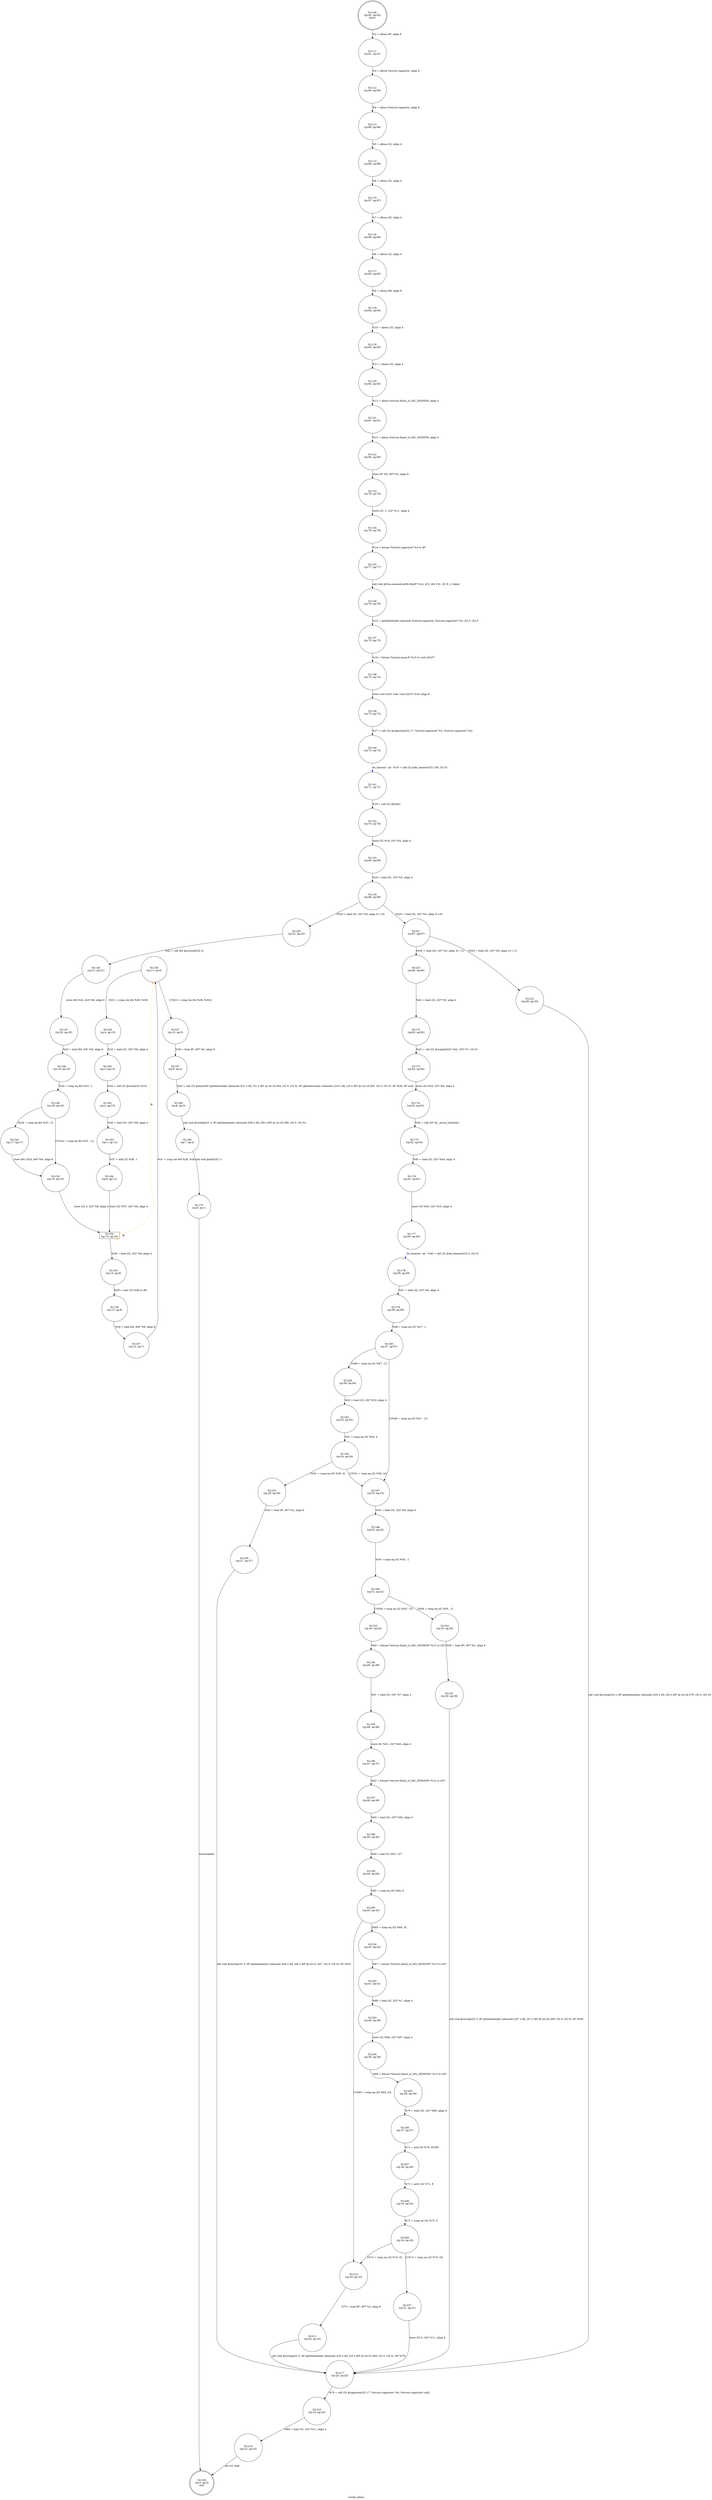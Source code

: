 digraph create_mbox {
label="create_mbox"
1108 [label="N1108\n(rp:5, ep:0)\nexit", shape="doublecircle"]
1109 [label="N1109\n(rp:92, ep:92)\nentry", shape="doublecircle"]
1109 -> 1111 [label="%2 = alloca i8*, align 8"]
1111 [label="N1111\n(rp:91, ep:91)", shape="circle"]
1111 -> 1112 [label="%3 = alloca %struct.sigaction, align 8"]
1112 [label="N1112\n(rp:90, ep:90)", shape="circle"]
1112 -> 1113 [label="%4 = alloca %struct.sigaction, align 8"]
1113 [label="N1113\n(rp:89, ep:89)", shape="circle"]
1113 -> 1114 [label="%5 = alloca i32, align 4"]
1114 [label="N1114\n(rp:88, ep:88)", shape="circle"]
1114 -> 1115 [label="%6 = alloca i32, align 4"]
1115 [label="N1115\n(rp:87, ep:87)", shape="circle"]
1115 -> 1116 [label="%7 = alloca i32, align 4"]
1116 [label="N1116\n(rp:86, ep:86)", shape="circle"]
1116 -> 1117 [label="%8 = alloca i32, align 4"]
1117 [label="N1117\n(rp:85, ep:85)", shape="circle"]
1117 -> 1118 [label="%9 = alloca i64, align 8"]
1118 [label="N1118\n(rp:84, ep:84)", shape="circle"]
1118 -> 1119 [label="%10 = alloca i32, align 4"]
1119 [label="N1119\n(rp:83, ep:83)", shape="circle"]
1119 -> 1120 [label="%11 = alloca i32, align 4"]
1120 [label="N1120\n(rp:82, ep:82)", shape="circle"]
1120 -> 1121 [label="%12 = alloca %struct.lhash_st_SSL_SESSION, align 4"]
1121 [label="N1121\n(rp:81, ep:81)", shape="circle"]
1121 -> 1122 [label="%13 = alloca %struct.lhash_st_SSL_SESSION, align 4"]
1122 [label="N1122\n(rp:80, ep:80)", shape="circle"]
1122 -> 1133 [label="store i8* %0, i8** %2, align 8"]
1133 [label="N1133\n(rp:79, ep:79)", shape="circle"]
1133 -> 1134 [label="store i32 -1, i32* %11, align 4"]
1134 [label="N1134\n(rp:78, ep:78)", shape="circle"]
1134 -> 1135 [label="%14 = bitcast %struct.sigaction* %3 to i8*"]
1135 [label="N1135\n(rp:77, ep:77)", shape="circle"]
1135 -> 1136 [label="call void @llvm.memset.p0i8.i64(i8* %14, i8 0, i64 152, i32 8, i1 false)"]
1136 [label="N1136\n(rp:76, ep:76)", shape="circle"]
1136 -> 1137 [label="%15 = getelementptr inbounds %struct.sigaction, %struct.sigaction* %3, i32 0, i32 0"]
1137 [label="N1137\n(rp:75, ep:75)", shape="circle"]
1137 -> 1138 [label="%16 = bitcast %union.anon.8* %15 to void (i32)**"]
1138 [label="N1138\n(rp:74, ep:74)", shape="circle"]
1138 -> 1139 [label="store void (i32)* null, void (i32)** %16, align 8"]
1139 [label="N1139\n(rp:73, ep:73)", shape="circle"]
1139 -> 1140 [label="%17 = call i32 @sigaction(i32 17, %struct.sigaction* %3, %struct.sigaction* %4)"]
1140 [label="N1140\n(rp:72, ep:72)", shape="circle"]
1140 -> 1141 [label="do_timeout --@-- %18 = call i32 @do_timeout(i32 100, i32 0)", style="dashed", color="blue"]
1141 [label="N1141\n(rp:71, ep:71)", shape="circle"]
1141 -> 1142 [label="%19 = call i32 @fork()"]
1142 [label="N1142\n(rp:70, ep:70)", shape="circle"]
1142 -> 1143 [label="store i32 %19, i32* %5, align 4"]
1143 [label="N1143\n(rp:69, ep:69)", shape="circle"]
1143 -> 1144 [label="%20 = load i32, i32* %5, align 4"]
1144 [label="N1144\n(rp:68, ep:68)", shape="circle"]
1144 -> 1220 [label="[%20 = load i32, i32* %5, align 4==0]"]
1144 -> 1221 [label="[%20 = load i32, i32* %5, align 4!=0]"]
1146 [label="N1146\n(rp:21, ep:21)", shape="circle"]
1146 -> 1147 [label="store i64 %22, i64* %9, align 8"]
1147 [label="N1147\n(rp:20, ep:20)", shape="circle"]
1147 -> 1148 [label="%23 = load i64, i64* %9, align 8"]
1148 [label="N1148\n(rp:19, ep:19)", shape="circle"]
1148 -> 1149 [label="%24 = icmp eq i64 %23, -1"]
1149 [label="N1149\n(rp:18, ep:18)", shape="circle"]
1149 -> 1224 [label="[%24 = icmp eq i64 %23, -1]"]
1149 -> 1152 [label="[!(%24 = icmp eq i64 %23, -1)]"]
1152 [label="N1152\n(rp:16, ep:16)", shape="circle"]
1152 -> 1154 [label="store i32 3, i32* %8, align 4"]
1154 [label="N1154\n(rp:15, ep:10)", shape="box"]
1154 -> 1155 [label="%28 = load i32, i32* %8, align 4"]
1154 -> 1154 [label="@", style="dashed", color="orange"]
1154 -> 1158 [label="@", style="dashed", color="orange"]
1155 [label="N1155\n(rp:14, ep:9)", shape="circle"]
1155 -> 1156 [label="%29 = sext i32 %28 to i64"]
1156 [label="N1156\n(rp:13, ep:8)", shape="circle"]
1156 -> 1157 [label="%30 = load i64, i64* %9, align 8"]
1157 [label="N1157\n(rp:12, ep:7)", shape="circle"]
1157 -> 1158 [label="%31 = icmp sle i64 %29, %30"]
1158 [label="N1158\n(rp:11, ep:6)", shape="circle"]
1158 -> 1226 [label="[%31 = icmp sle i64 %29, %30]"]
1158 -> 1227 [label="[!(%31 = icmp sle i64 %29, %30)]"]
1160 [label="N1160\n(rp:3, ep:14)", shape="circle"]
1160 -> 1162 [label="%34 = call i32 @close(i32 %33)"]
1162 [label="N1162\n(rp:2, ep:13)", shape="circle"]
1162 -> 1163 [label="%36 = load i32, i32* %8, align 4"]
1163 [label="N1163\n(rp:1, ep:12)", shape="circle"]
1163 -> 1164 [label="%37 = add i32 %36, 1"]
1164 [label="N1164\n(rp:0, ep:11)", shape="circle"]
1164 -> 1154 [label="store i32 %37, i32* %8, align 4"]
1167 [label="N1167\n(rp:9, ep:4)", shape="circle"]
1167 -> 1168 [label="%40 = call i32 @execl(i8* getelementptr inbounds ([31 x i8], [31 x i8]* @.str.18.264, i32 0, i32 0), i8* getelementptr inbounds ([16 x i8], [16 x i8]* @.str.19.265, i32 0, i32 0), i8* %39, i8* null)"]
1168 [label="N1168\n(rp:8, ep:3)", shape="circle"]
1168 -> 1169 [label="call void @syslog(i32 3, i8* getelementptr inbounds ([50 x i8], [50 x i8]* @.str.20.266, i32 0, i32 0))"]
1169 [label="N1169\n(rp:7, ep:2)", shape="circle"]
1169 -> 1170 [label="call void @exit(i32 1)"]
1170 [label="N1170\n(rp:6, ep:1)", shape="circle"]
1170 -> 1108 [label="unreachable"]
1172 [label="N1172\n(rp:65, ep:65)", shape="circle"]
1172 -> 1173 [label="%43 = call i32 @waitpid(i32 %42, i32* %7, i32 0)"]
1173 [label="N1173\n(rp:64, ep:64)", shape="circle"]
1173 -> 1174 [label="store i32 %43, i32* %6, align 4"]
1174 [label="N1174\n(rp:63, ep:63)", shape="circle"]
1174 -> 1175 [label="%44 = call i32* @__errno_location()"]
1175 [label="N1175\n(rp:62, ep:62)", shape="circle"]
1175 -> 1176 [label="%45 = load i32, i32* %44, align 4"]
1176 [label="N1176\n(rp:61, ep:61)", shape="circle"]
1176 -> 1177 [label="store i32 %45, i32* %10, align 4"]
1177 [label="N1177\n(rp:60, ep:60)", shape="circle"]
1177 -> 1178 [label="do_timeout --@-- %46 = call i32 @do_timeout(i32 0, i32 0)", style="dashed", color="blue"]
1178 [label="N1178\n(rp:59, ep:59)", shape="circle"]
1178 -> 1179 [label="%47 = load i32, i32* %6, align 4"]
1179 [label="N1179\n(rp:58, ep:58)", shape="circle"]
1179 -> 1180 [label="%48 = icmp eq i32 %47, -1"]
1180 [label="N1180\n(rp:57, ep:57)", shape="circle"]
1180 -> 1228 [label="[%48 = icmp eq i32 %47, -1]"]
1180 -> 1187 [label="[!(%48 = icmp eq i32 %47, -1)]"]
1182 [label="N1182\n(rp:55, ep:55)", shape="circle"]
1182 -> 1183 [label="%51 = icmp eq i32 %50, 4"]
1183 [label="N1183\n(rp:54, ep:54)", shape="circle"]
1183 -> 1230 [label="[%51 = icmp eq i32 %50, 4]"]
1183 -> 1187 [label="[!(%51 = icmp eq i32 %50, 4)]"]
1185 [label="N1185\n(rp:27, ep:27)", shape="circle"]
1185 -> 1217 [label="call void @syslog(i32 3, i8* getelementptr inbounds ([40 x i8], [40 x i8]* @.str.21.267, i32 0, i32 0), i8* %53)"]
1187 [label="N1187\n(rp:53, ep:53)", shape="circle"]
1187 -> 1188 [label="%55 = load i32, i32* %6, align 4"]
1188 [label="N1188\n(rp:52, ep:52)", shape="circle"]
1188 -> 1189 [label="%56 = icmp eq i32 %55, -1"]
1189 [label="N1189\n(rp:51, ep:51)", shape="circle"]
1189 -> 1232 [label="[%56 = icmp eq i32 %55, -1]"]
1189 -> 1233 [label="[!(%56 = icmp eq i32 %55, -1)]"]
1191 [label="N1191\n(rp:29, ep:29)", shape="circle"]
1191 -> 1217 [label="call void @syslog(i32 3, i8* getelementptr inbounds ([47 x i8], [47 x i8]* @.str.22.268, i32 0, i32 0), i8* %58)"]
1194 [label="N1194\n(rp:49, ep:49)", shape="circle"]
1194 -> 1195 [label="%61 = load i32, i32* %7, align 4"]
1195 [label="N1195\n(rp:48, ep:48)", shape="circle"]
1195 -> 1196 [label="store i32 %61, i32* %60, align 4"]
1196 [label="N1196\n(rp:47, ep:47)", shape="circle"]
1196 -> 1197 [label="%62 = bitcast %struct.lhash_st_SSL_SESSION* %12 to i32*"]
1197 [label="N1197\n(rp:46, ep:46)", shape="circle"]
1197 -> 1198 [label="%63 = load i32, i32* %62, align 4"]
1198 [label="N1198\n(rp:45, ep:45)", shape="circle"]
1198 -> 1199 [label="%64 = and i32 %63, 127"]
1199 [label="N1199\n(rp:44, ep:44)", shape="circle"]
1199 -> 1200 [label="%65 = icmp eq i32 %64, 0"]
1200 [label="N1200\n(rp:43, ep:43)", shape="circle"]
1200 -> 1234 [label="[%65 = icmp eq i32 %64, 0]"]
1200 -> 1210 [label="[!(%65 = icmp eq i32 %64, 0)]"]
1202 [label="N1202\n(rp:41, ep:41)", shape="circle"]
1202 -> 1203 [label="%68 = load i32, i32* %7, align 4"]
1203 [label="N1203\n(rp:40, ep:40)", shape="circle"]
1203 -> 1204 [label="store i32 %68, i32* %67, align 4"]
1204 [label="N1204\n(rp:39, ep:39)", shape="circle"]
1204 -> 1205 [label="%69 = bitcast %struct.lhash_st_SSL_SESSION* %13 to i32*"]
1205 [label="N1205\n(rp:38, ep:38)", shape="circle"]
1205 -> 1206 [label="%70 = load i32, i32* %69, align 4"]
1206 [label="N1206\n(rp:37, ep:37)", shape="circle"]
1206 -> 1207 [label="%71 = and i32 %70, 65280"]
1207 [label="N1207\n(rp:36, ep:36)", shape="circle"]
1207 -> 1208 [label="%72 = ashr i32 %71, 8"]
1208 [label="N1208\n(rp:35, ep:35)", shape="circle"]
1208 -> 1209 [label="%73 = icmp ne i32 %72, 0"]
1209 [label="N1209\n(rp:34, ep:34)", shape="circle"]
1209 -> 1237 [label="[!(%73 = icmp ne i32 %72, 0)]"]
1209 -> 1210 [label="[%73 = icmp ne i32 %72, 0]"]
1210 [label="N1210\n(rp:33, ep:33)", shape="circle"]
1210 -> 1211 [label="%75 = load i8*, i8** %2, align 8"]
1211 [label="N1211\n(rp:32, ep:32)", shape="circle"]
1211 -> 1217 [label="call void @syslog(i32 3, i8* getelementptr inbounds ([25 x i8], [25 x i8]* @.str.23.269, i32 0, i32 0), i8* %75)"]
1217 [label="N1217\n(rp:25, ep:25)", shape="circle"]
1217 -> 1218 [label="%79 = call i32 @sigaction(i32 17, %struct.sigaction* %4, %struct.sigaction* null)"]
1218 [label="N1218\n(rp:24, ep:24)", shape="circle"]
1218 -> 1219 [label="%80 = load i32, i32* %11, align 4"]
1219 [label="N1219\n(rp:23, ep:23)", shape="circle"]
1219 -> 1108 [label="ret i32 %80"]
1220 [label="N1220\n(rp:22, ep:22)", shape="circle"]
1220 -> 1146 [label="%22 = call i64 @sysconf(i32 4)"]
1221 [label="N1221\n(rp:67, ep:67)", shape="circle"]
1221 -> 1222 [label="[%20 = load i32, i32* %5, align 4==-1]"]
1221 -> 1223 [label="[%20 = load i32, i32* %5, align 4!=-1]"]
1222 [label="N1222\n(rp:26, ep:26)", shape="circle"]
1222 -> 1217 [label="call void @syslog(i32 3, i8* getelementptr inbounds ([20 x i8], [20 x i8]* @.str.24.270, i32 0, i32 0))"]
1223 [label="N1223\n(rp:66, ep:66)", shape="circle"]
1223 -> 1172 [label="%42 = load i32, i32* %5, align 4"]
1224 [label="N1224\n(rp:17, ep:17)", shape="circle"]
1224 -> 1152 [label="store i64 1024, i64* %9, align 8"]
1226 [label="N1226\n(rp:4, ep:15)", shape="circle"]
1226 -> 1160 [label="%33 = load i32, i32* %8, align 4"]
1227 [label="N1227\n(rp:10, ep:5)", shape="circle"]
1227 -> 1167 [label="%39 = load i8*, i8** %2, align 8"]
1228 [label="N1228\n(rp:56, ep:56)", shape="circle"]
1228 -> 1182 [label="%50 = load i32, i32* %10, align 4"]
1230 [label="N1230\n(rp:28, ep:28)", shape="circle"]
1230 -> 1185 [label="%53 = load i8*, i8** %2, align 8"]
1232 [label="N1232\n(rp:30, ep:30)", shape="circle"]
1232 -> 1191 [label="%58 = load i8*, i8** %2, align 8"]
1233 [label="N1233\n(rp:50, ep:50)", shape="circle"]
1233 -> 1194 [label="%60 = bitcast %struct.lhash_st_SSL_SESSION* %12 to i32*"]
1234 [label="N1234\n(rp:42, ep:42)", shape="circle"]
1234 -> 1202 [label="%67 = bitcast %struct.lhash_st_SSL_SESSION* %13 to i32*"]
1237 [label="N1237\n(rp:31, ep:31)", shape="circle"]
1237 -> 1217 [label="store i32 0, i32* %11, align 4"]
}
